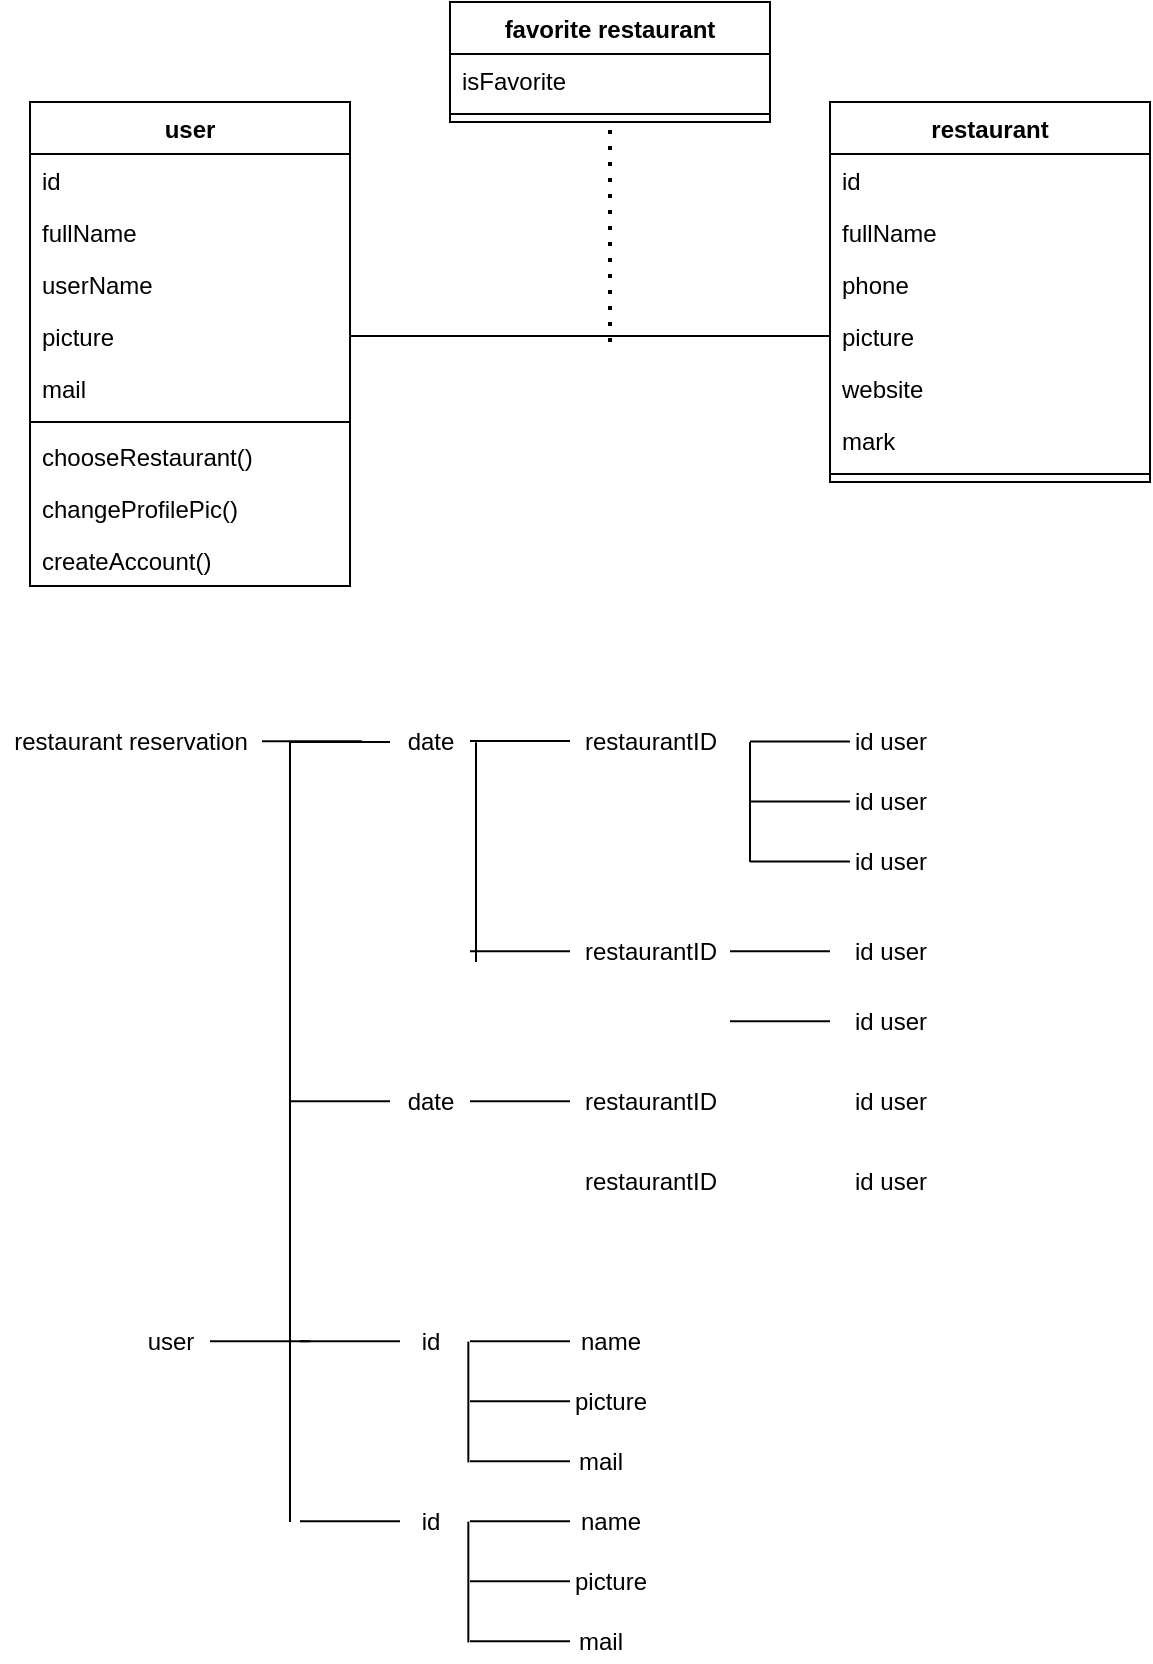 <mxfile version="14.7.1" type="device"><diagram id="6CJuvfaADX7g8NvFPGrE" name="Page-1"><mxGraphModel dx="825" dy="483" grid="1" gridSize="10" guides="1" tooltips="1" connect="1" arrows="1" fold="1" page="1" pageScale="1" pageWidth="827" pageHeight="1169" math="0" shadow="0"><root><mxCell id="0"/><mxCell id="1" parent="0"/><mxCell id="3WLeVdbySLHez7lMusNw-5" value="user" style="swimlane;fontStyle=1;align=center;verticalAlign=top;childLayout=stackLayout;horizontal=1;startSize=26;horizontalStack=0;resizeParent=1;resizeParentMax=0;resizeLast=0;collapsible=1;marginBottom=0;" parent="1" vertex="1"><mxGeometry x="310" y="170" width="160" height="242" as="geometry"/></mxCell><mxCell id="3WLeVdbySLHez7lMusNw-6" value="id" style="text;strokeColor=none;fillColor=none;align=left;verticalAlign=top;spacingLeft=4;spacingRight=4;overflow=hidden;rotatable=0;points=[[0,0.5],[1,0.5]];portConstraint=eastwest;" parent="3WLeVdbySLHez7lMusNw-5" vertex="1"><mxGeometry y="26" width="160" height="26" as="geometry"/></mxCell><mxCell id="3WLeVdbySLHez7lMusNw-11" value="fullName" style="text;strokeColor=none;fillColor=none;align=left;verticalAlign=top;spacingLeft=4;spacingRight=4;overflow=hidden;rotatable=0;points=[[0,0.5],[1,0.5]];portConstraint=eastwest;" parent="3WLeVdbySLHez7lMusNw-5" vertex="1"><mxGeometry y="52" width="160" height="26" as="geometry"/></mxCell><mxCell id="3WLeVdbySLHez7lMusNw-16" value="userName" style="text;strokeColor=none;fillColor=none;align=left;verticalAlign=top;spacingLeft=4;spacingRight=4;overflow=hidden;rotatable=0;points=[[0,0.5],[1,0.5]];portConstraint=eastwest;" parent="3WLeVdbySLHez7lMusNw-5" vertex="1"><mxGeometry y="78" width="160" height="26" as="geometry"/></mxCell><mxCell id="3WLeVdbySLHez7lMusNw-10" value="picture" style="text;strokeColor=none;fillColor=none;align=left;verticalAlign=top;spacingLeft=4;spacingRight=4;overflow=hidden;rotatable=0;points=[[0,0.5],[1,0.5]];portConstraint=eastwest;" parent="3WLeVdbySLHez7lMusNw-5" vertex="1"><mxGeometry y="104" width="160" height="26" as="geometry"/></mxCell><mxCell id="3WLeVdbySLHez7lMusNw-12" value="mail" style="text;strokeColor=none;fillColor=none;align=left;verticalAlign=top;spacingLeft=4;spacingRight=4;overflow=hidden;rotatable=0;points=[[0,0.5],[1,0.5]];portConstraint=eastwest;" parent="3WLeVdbySLHez7lMusNw-5" vertex="1"><mxGeometry y="130" width="160" height="26" as="geometry"/></mxCell><mxCell id="3WLeVdbySLHez7lMusNw-7" value="" style="line;strokeWidth=1;fillColor=none;align=left;verticalAlign=middle;spacingTop=-1;spacingLeft=3;spacingRight=3;rotatable=0;labelPosition=right;points=[];portConstraint=eastwest;" parent="3WLeVdbySLHez7lMusNw-5" vertex="1"><mxGeometry y="156" width="160" height="8" as="geometry"/></mxCell><mxCell id="3WLeVdbySLHez7lMusNw-8" value="chooseRestaurant()" style="text;strokeColor=none;fillColor=none;align=left;verticalAlign=top;spacingLeft=4;spacingRight=4;overflow=hidden;rotatable=0;points=[[0,0.5],[1,0.5]];portConstraint=eastwest;" parent="3WLeVdbySLHez7lMusNw-5" vertex="1"><mxGeometry y="164" width="160" height="26" as="geometry"/></mxCell><mxCell id="3WLeVdbySLHez7lMusNw-13" value="changeProfilePic()" style="text;strokeColor=none;fillColor=none;align=left;verticalAlign=top;spacingLeft=4;spacingRight=4;overflow=hidden;rotatable=0;points=[[0,0.5],[1,0.5]];portConstraint=eastwest;" parent="3WLeVdbySLHez7lMusNw-5" vertex="1"><mxGeometry y="190" width="160" height="26" as="geometry"/></mxCell><mxCell id="3WLeVdbySLHez7lMusNw-17" value="createAccount()" style="text;strokeColor=none;fillColor=none;align=left;verticalAlign=top;spacingLeft=4;spacingRight=4;overflow=hidden;rotatable=0;points=[[0,0.5],[1,0.5]];portConstraint=eastwest;" parent="3WLeVdbySLHez7lMusNw-5" vertex="1"><mxGeometry y="216" width="160" height="26" as="geometry"/></mxCell><mxCell id="3WLeVdbySLHez7lMusNw-18" value="restaurant" style="swimlane;fontStyle=1;align=center;verticalAlign=top;childLayout=stackLayout;horizontal=1;startSize=26;horizontalStack=0;resizeParent=1;resizeParentMax=0;resizeLast=0;collapsible=1;marginBottom=0;" parent="1" vertex="1"><mxGeometry x="710" y="170" width="160" height="190" as="geometry"/></mxCell><mxCell id="3WLeVdbySLHez7lMusNw-19" value="id" style="text;strokeColor=none;fillColor=none;align=left;verticalAlign=top;spacingLeft=4;spacingRight=4;overflow=hidden;rotatable=0;points=[[0,0.5],[1,0.5]];portConstraint=eastwest;" parent="3WLeVdbySLHez7lMusNw-18" vertex="1"><mxGeometry y="26" width="160" height="26" as="geometry"/></mxCell><mxCell id="3WLeVdbySLHez7lMusNw-20" value="fullName" style="text;strokeColor=none;fillColor=none;align=left;verticalAlign=top;spacingLeft=4;spacingRight=4;overflow=hidden;rotatable=0;points=[[0,0.5],[1,0.5]];portConstraint=eastwest;" parent="3WLeVdbySLHez7lMusNw-18" vertex="1"><mxGeometry y="52" width="160" height="26" as="geometry"/></mxCell><mxCell id="3WLeVdbySLHez7lMusNw-21" value="phone" style="text;strokeColor=none;fillColor=none;align=left;verticalAlign=top;spacingLeft=4;spacingRight=4;overflow=hidden;rotatable=0;points=[[0,0.5],[1,0.5]];portConstraint=eastwest;" parent="3WLeVdbySLHez7lMusNw-18" vertex="1"><mxGeometry y="78" width="160" height="26" as="geometry"/></mxCell><mxCell id="3WLeVdbySLHez7lMusNw-22" value="picture" style="text;strokeColor=none;fillColor=none;align=left;verticalAlign=top;spacingLeft=4;spacingRight=4;overflow=hidden;rotatable=0;points=[[0,0.5],[1,0.5]];portConstraint=eastwest;" parent="3WLeVdbySLHez7lMusNw-18" vertex="1"><mxGeometry y="104" width="160" height="26" as="geometry"/></mxCell><mxCell id="3WLeVdbySLHez7lMusNw-28" value="website" style="text;strokeColor=none;fillColor=none;align=left;verticalAlign=top;spacingLeft=4;spacingRight=4;overflow=hidden;rotatable=0;points=[[0,0.5],[1,0.5]];portConstraint=eastwest;" parent="3WLeVdbySLHez7lMusNw-18" vertex="1"><mxGeometry y="130" width="160" height="26" as="geometry"/></mxCell><mxCell id="3WLeVdbySLHez7lMusNw-23" value="mark" style="text;strokeColor=none;fillColor=none;align=left;verticalAlign=top;spacingLeft=4;spacingRight=4;overflow=hidden;rotatable=0;points=[[0,0.5],[1,0.5]];portConstraint=eastwest;" parent="3WLeVdbySLHez7lMusNw-18" vertex="1"><mxGeometry y="156" width="160" height="26" as="geometry"/></mxCell><mxCell id="3WLeVdbySLHez7lMusNw-24" value="" style="line;strokeWidth=1;fillColor=none;align=left;verticalAlign=middle;spacingTop=-1;spacingLeft=3;spacingRight=3;rotatable=0;labelPosition=right;points=[];portConstraint=eastwest;" parent="3WLeVdbySLHez7lMusNw-18" vertex="1"><mxGeometry y="182" width="160" height="8" as="geometry"/></mxCell><mxCell id="3WLeVdbySLHez7lMusNw-29" style="edgeStyle=orthogonalEdgeStyle;rounded=0;orthogonalLoop=1;jettySize=auto;html=1;entryX=0;entryY=0.5;entryDx=0;entryDy=0;endArrow=none;endFill=0;" parent="1" source="3WLeVdbySLHez7lMusNw-10" target="3WLeVdbySLHez7lMusNw-22" edge="1"><mxGeometry relative="1" as="geometry"/></mxCell><mxCell id="3WLeVdbySLHez7lMusNw-30" value="favorite restaurant" style="swimlane;fontStyle=1;align=center;verticalAlign=top;childLayout=stackLayout;horizontal=1;startSize=26;horizontalStack=0;resizeParent=1;resizeParentMax=0;resizeLast=0;collapsible=1;marginBottom=0;" parent="1" vertex="1"><mxGeometry x="520" y="120" width="160" height="60" as="geometry"/></mxCell><mxCell id="3WLeVdbySLHez7lMusNw-31" value="isFavorite" style="text;strokeColor=none;fillColor=none;align=left;verticalAlign=top;spacingLeft=4;spacingRight=4;overflow=hidden;rotatable=0;points=[[0,0.5],[1,0.5]];portConstraint=eastwest;" parent="3WLeVdbySLHez7lMusNw-30" vertex="1"><mxGeometry y="26" width="160" height="26" as="geometry"/></mxCell><mxCell id="3WLeVdbySLHez7lMusNw-36" value="" style="line;strokeWidth=1;fillColor=none;align=left;verticalAlign=middle;spacingTop=-1;spacingLeft=3;spacingRight=3;rotatable=0;labelPosition=right;points=[];portConstraint=eastwest;" parent="3WLeVdbySLHez7lMusNw-30" vertex="1"><mxGeometry y="52" width="160" height="8" as="geometry"/></mxCell><mxCell id="3WLeVdbySLHez7lMusNw-40" value="" style="endArrow=none;dashed=1;html=1;dashPattern=1 3;strokeWidth=2;entryX=0.5;entryY=1;entryDx=0;entryDy=0;" parent="1" target="3WLeVdbySLHez7lMusNw-30" edge="1"><mxGeometry width="50" height="50" relative="1" as="geometry"><mxPoint x="600" y="290" as="sourcePoint"/><mxPoint x="650" y="340" as="targetPoint"/></mxGeometry></mxCell><mxCell id="FOGRy2IG7KG8YFxZM2q7-1" value="restaurant reservation" style="text;html=1;align=center;verticalAlign=middle;resizable=0;points=[];autosize=1;strokeColor=none;" vertex="1" parent="1"><mxGeometry x="295" y="480" width="130" height="20" as="geometry"/></mxCell><mxCell id="FOGRy2IG7KG8YFxZM2q7-2" value="date" style="text;html=1;align=center;verticalAlign=middle;resizable=0;points=[];autosize=1;strokeColor=none;" vertex="1" parent="1"><mxGeometry x="490" y="480" width="40" height="20" as="geometry"/></mxCell><mxCell id="FOGRy2IG7KG8YFxZM2q7-3" value="restaurantID" style="text;html=1;align=center;verticalAlign=middle;resizable=0;points=[];autosize=1;strokeColor=none;" vertex="1" parent="1"><mxGeometry x="580" y="480" width="80" height="20" as="geometry"/></mxCell><mxCell id="FOGRy2IG7KG8YFxZM2q7-4" value="id user" style="text;html=1;align=center;verticalAlign=middle;resizable=0;points=[];autosize=1;strokeColor=none;" vertex="1" parent="1"><mxGeometry x="715" y="480" width="50" height="20" as="geometry"/></mxCell><mxCell id="FOGRy2IG7KG8YFxZM2q7-5" value="id user" style="text;html=1;align=center;verticalAlign=middle;resizable=0;points=[];autosize=1;strokeColor=none;" vertex="1" parent="1"><mxGeometry x="715" y="510" width="50" height="20" as="geometry"/></mxCell><mxCell id="FOGRy2IG7KG8YFxZM2q7-6" value="id user" style="text;html=1;align=center;verticalAlign=middle;resizable=0;points=[];autosize=1;strokeColor=none;" vertex="1" parent="1"><mxGeometry x="715" y="540" width="50" height="20" as="geometry"/></mxCell><mxCell id="FOGRy2IG7KG8YFxZM2q7-7" value="restaurantID" style="text;html=1;align=center;verticalAlign=middle;resizable=0;points=[];autosize=1;strokeColor=none;" vertex="1" parent="1"><mxGeometry x="580" y="585" width="80" height="20" as="geometry"/></mxCell><mxCell id="FOGRy2IG7KG8YFxZM2q7-8" value="id user" style="text;html=1;align=center;verticalAlign=middle;resizable=0;points=[];autosize=1;strokeColor=none;" vertex="1" parent="1"><mxGeometry x="715" y="585" width="50" height="20" as="geometry"/></mxCell><mxCell id="FOGRy2IG7KG8YFxZM2q7-9" value="id user" style="text;html=1;align=center;verticalAlign=middle;resizable=0;points=[];autosize=1;strokeColor=none;" vertex="1" parent="1"><mxGeometry x="715" y="620" width="50" height="20" as="geometry"/></mxCell><mxCell id="FOGRy2IG7KG8YFxZM2q7-10" value="date" style="text;html=1;align=center;verticalAlign=middle;resizable=0;points=[];autosize=1;strokeColor=none;" vertex="1" parent="1"><mxGeometry x="490" y="660" width="40" height="20" as="geometry"/></mxCell><mxCell id="FOGRy2IG7KG8YFxZM2q7-11" value="restaurantID" style="text;html=1;align=center;verticalAlign=middle;resizable=0;points=[];autosize=1;strokeColor=none;" vertex="1" parent="1"><mxGeometry x="580" y="660" width="80" height="20" as="geometry"/></mxCell><mxCell id="FOGRy2IG7KG8YFxZM2q7-12" value="id user" style="text;html=1;align=center;verticalAlign=middle;resizable=0;points=[];autosize=1;strokeColor=none;" vertex="1" parent="1"><mxGeometry x="715" y="660" width="50" height="20" as="geometry"/></mxCell><mxCell id="FOGRy2IG7KG8YFxZM2q7-15" value="restaurantID" style="text;html=1;align=center;verticalAlign=middle;resizable=0;points=[];autosize=1;strokeColor=none;" vertex="1" parent="1"><mxGeometry x="580" y="700" width="80" height="20" as="geometry"/></mxCell><mxCell id="FOGRy2IG7KG8YFxZM2q7-16" value="id user" style="text;html=1;align=center;verticalAlign=middle;resizable=0;points=[];autosize=1;strokeColor=none;" vertex="1" parent="1"><mxGeometry x="715" y="700" width="50" height="20" as="geometry"/></mxCell><mxCell id="FOGRy2IG7KG8YFxZM2q7-18" value="user" style="text;html=1;align=center;verticalAlign=middle;resizable=0;points=[];autosize=1;strokeColor=none;" vertex="1" parent="1"><mxGeometry x="360" y="780" width="40" height="20" as="geometry"/></mxCell><mxCell id="FOGRy2IG7KG8YFxZM2q7-19" value="" style="endArrow=none;html=1;" edge="1" parent="1" source="FOGRy2IG7KG8YFxZM2q7-2"><mxGeometry width="50" height="50" relative="1" as="geometry"><mxPoint x="340" y="640" as="sourcePoint"/><mxPoint x="440" y="490" as="targetPoint"/></mxGeometry></mxCell><mxCell id="FOGRy2IG7KG8YFxZM2q7-20" value="" style="endArrow=none;html=1;" edge="1" parent="1"><mxGeometry width="50" height="50" relative="1" as="geometry"><mxPoint x="580" y="489.5" as="sourcePoint"/><mxPoint x="530" y="489.5" as="targetPoint"/></mxGeometry></mxCell><mxCell id="FOGRy2IG7KG8YFxZM2q7-21" value="" style="endArrow=none;html=1;" edge="1" parent="1"><mxGeometry width="50" height="50" relative="1" as="geometry"><mxPoint x="720" y="489.76" as="sourcePoint"/><mxPoint x="670" y="489.76" as="targetPoint"/></mxGeometry></mxCell><mxCell id="FOGRy2IG7KG8YFxZM2q7-22" value="" style="endArrow=none;html=1;" edge="1" parent="1"><mxGeometry width="50" height="50" relative="1" as="geometry"><mxPoint x="670" y="550" as="sourcePoint"/><mxPoint x="670" y="490" as="targetPoint"/></mxGeometry></mxCell><mxCell id="FOGRy2IG7KG8YFxZM2q7-23" value="" style="endArrow=none;html=1;" edge="1" parent="1"><mxGeometry width="50" height="50" relative="1" as="geometry"><mxPoint x="720" y="519.76" as="sourcePoint"/><mxPoint x="670" y="519.76" as="targetPoint"/></mxGeometry></mxCell><mxCell id="FOGRy2IG7KG8YFxZM2q7-24" value="" style="endArrow=none;html=1;" edge="1" parent="1"><mxGeometry width="50" height="50" relative="1" as="geometry"><mxPoint x="720" y="549.76" as="sourcePoint"/><mxPoint x="670" y="549.76" as="targetPoint"/></mxGeometry></mxCell><mxCell id="FOGRy2IG7KG8YFxZM2q7-25" value="" style="endArrow=none;html=1;" edge="1" parent="1"><mxGeometry width="50" height="50" relative="1" as="geometry"><mxPoint x="440" y="880" as="sourcePoint"/><mxPoint x="440" y="490" as="targetPoint"/></mxGeometry></mxCell><mxCell id="FOGRy2IG7KG8YFxZM2q7-26" value="" style="endArrow=none;html=1;" edge="1" parent="1"><mxGeometry width="50" height="50" relative="1" as="geometry"><mxPoint x="490" y="669.58" as="sourcePoint"/><mxPoint x="440" y="669.58" as="targetPoint"/></mxGeometry></mxCell><mxCell id="FOGRy2IG7KG8YFxZM2q7-27" value="" style="endArrow=none;html=1;" edge="1" parent="1"><mxGeometry width="50" height="50" relative="1" as="geometry"><mxPoint x="580" y="669.58" as="sourcePoint"/><mxPoint x="530" y="669.58" as="targetPoint"/></mxGeometry></mxCell><mxCell id="FOGRy2IG7KG8YFxZM2q7-28" value="" style="endArrow=none;html=1;entryX=1.075;entryY=0.508;entryDx=0;entryDy=0;entryPerimeter=0;" edge="1" parent="1" target="FOGRy2IG7KG8YFxZM2q7-2"><mxGeometry width="50" height="50" relative="1" as="geometry"><mxPoint x="533" y="600" as="sourcePoint"/><mxPoint x="530" y="519.58" as="targetPoint"/></mxGeometry></mxCell><mxCell id="FOGRy2IG7KG8YFxZM2q7-29" value="" style="endArrow=none;html=1;" edge="1" parent="1"><mxGeometry width="50" height="50" relative="1" as="geometry"><mxPoint x="580" y="594.58" as="sourcePoint"/><mxPoint x="530" y="594.58" as="targetPoint"/></mxGeometry></mxCell><mxCell id="FOGRy2IG7KG8YFxZM2q7-30" value="" style="endArrow=none;html=1;" edge="1" parent="1"><mxGeometry width="50" height="50" relative="1" as="geometry"><mxPoint x="710" y="594.58" as="sourcePoint"/><mxPoint x="660" y="594.58" as="targetPoint"/></mxGeometry></mxCell><mxCell id="FOGRy2IG7KG8YFxZM2q7-31" value="" style="endArrow=none;html=1;" edge="1" parent="1"><mxGeometry width="50" height="50" relative="1" as="geometry"><mxPoint x="710" y="629.58" as="sourcePoint"/><mxPoint x="660" y="629.58" as="targetPoint"/></mxGeometry></mxCell><mxCell id="FOGRy2IG7KG8YFxZM2q7-32" value="id" style="text;html=1;align=center;verticalAlign=middle;resizable=0;points=[];autosize=1;strokeColor=none;" vertex="1" parent="1"><mxGeometry x="495" y="780" width="30" height="20" as="geometry"/></mxCell><mxCell id="FOGRy2IG7KG8YFxZM2q7-33" value="id" style="text;html=1;align=center;verticalAlign=middle;resizable=0;points=[];autosize=1;strokeColor=none;" vertex="1" parent="1"><mxGeometry x="495" y="870" width="30" height="20" as="geometry"/></mxCell><mxCell id="FOGRy2IG7KG8YFxZM2q7-34" value="name" style="text;html=1;align=center;verticalAlign=middle;resizable=0;points=[];autosize=1;strokeColor=none;" vertex="1" parent="1"><mxGeometry x="575" y="780" width="50" height="20" as="geometry"/></mxCell><mxCell id="FOGRy2IG7KG8YFxZM2q7-35" value="picture" style="text;html=1;align=center;verticalAlign=middle;resizable=0;points=[];autosize=1;strokeColor=none;" vertex="1" parent="1"><mxGeometry x="575" y="810" width="50" height="20" as="geometry"/></mxCell><mxCell id="FOGRy2IG7KG8YFxZM2q7-36" value="mail" style="text;html=1;align=center;verticalAlign=middle;resizable=0;points=[];autosize=1;strokeColor=none;" vertex="1" parent="1"><mxGeometry x="575" y="840" width="40" height="20" as="geometry"/></mxCell><mxCell id="FOGRy2IG7KG8YFxZM2q7-37" value="name" style="text;html=1;align=center;verticalAlign=middle;resizable=0;points=[];autosize=1;strokeColor=none;" vertex="1" parent="1"><mxGeometry x="575" y="870" width="50" height="20" as="geometry"/></mxCell><mxCell id="FOGRy2IG7KG8YFxZM2q7-38" value="picture" style="text;html=1;align=center;verticalAlign=middle;resizable=0;points=[];autosize=1;strokeColor=none;" vertex="1" parent="1"><mxGeometry x="575" y="900" width="50" height="20" as="geometry"/></mxCell><mxCell id="FOGRy2IG7KG8YFxZM2q7-39" value="mail" style="text;html=1;align=center;verticalAlign=middle;resizable=0;points=[];autosize=1;strokeColor=none;" vertex="1" parent="1"><mxGeometry x="575" y="930" width="40" height="20" as="geometry"/></mxCell><mxCell id="FOGRy2IG7KG8YFxZM2q7-40" value="" style="endArrow=none;html=1;" edge="1" parent="1"><mxGeometry width="50" height="50" relative="1" as="geometry"><mxPoint x="495" y="789.58" as="sourcePoint"/><mxPoint x="445" y="789.58" as="targetPoint"/></mxGeometry></mxCell><mxCell id="FOGRy2IG7KG8YFxZM2q7-41" value="" style="endArrow=none;html=1;" edge="1" parent="1"><mxGeometry width="50" height="50" relative="1" as="geometry"><mxPoint x="495" y="879.58" as="sourcePoint"/><mxPoint x="445" y="879.58" as="targetPoint"/></mxGeometry></mxCell><mxCell id="FOGRy2IG7KG8YFxZM2q7-42" value="" style="endArrow=none;html=1;" edge="1" parent="1"><mxGeometry width="50" height="50" relative="1" as="geometry"><mxPoint x="580" y="789.58" as="sourcePoint"/><mxPoint x="530" y="789.58" as="targetPoint"/></mxGeometry></mxCell><mxCell id="FOGRy2IG7KG8YFxZM2q7-43" value="" style="endArrow=none;html=1;" edge="1" parent="1"><mxGeometry width="50" height="50" relative="1" as="geometry"><mxPoint x="580" y="819.58" as="sourcePoint"/><mxPoint x="530" y="819.58" as="targetPoint"/></mxGeometry></mxCell><mxCell id="FOGRy2IG7KG8YFxZM2q7-44" value="" style="endArrow=none;html=1;" edge="1" parent="1"><mxGeometry width="50" height="50" relative="1" as="geometry"><mxPoint x="580" y="849.58" as="sourcePoint"/><mxPoint x="530" y="849.58" as="targetPoint"/></mxGeometry></mxCell><mxCell id="FOGRy2IG7KG8YFxZM2q7-45" value="" style="endArrow=none;html=1;" edge="1" parent="1"><mxGeometry width="50" height="50" relative="1" as="geometry"><mxPoint x="580" y="879.58" as="sourcePoint"/><mxPoint x="530" y="879.58" as="targetPoint"/></mxGeometry></mxCell><mxCell id="FOGRy2IG7KG8YFxZM2q7-46" value="" style="endArrow=none;html=1;" edge="1" parent="1"><mxGeometry width="50" height="50" relative="1" as="geometry"><mxPoint x="580" y="909.58" as="sourcePoint"/><mxPoint x="530" y="909.58" as="targetPoint"/></mxGeometry></mxCell><mxCell id="FOGRy2IG7KG8YFxZM2q7-47" value="" style="endArrow=none;html=1;" edge="1" parent="1"><mxGeometry width="50" height="50" relative="1" as="geometry"><mxPoint x="580" y="939.58" as="sourcePoint"/><mxPoint x="530" y="939.58" as="targetPoint"/></mxGeometry></mxCell><mxCell id="FOGRy2IG7KG8YFxZM2q7-48" value="" style="endArrow=none;html=1;" edge="1" parent="1"><mxGeometry width="50" height="50" relative="1" as="geometry"><mxPoint x="529.17" y="850.21" as="sourcePoint"/><mxPoint x="529.17" y="789.79" as="targetPoint"/></mxGeometry></mxCell><mxCell id="FOGRy2IG7KG8YFxZM2q7-49" value="" style="endArrow=none;html=1;" edge="1" parent="1"><mxGeometry width="50" height="50" relative="1" as="geometry"><mxPoint x="529.17" y="940.21" as="sourcePoint"/><mxPoint x="529.17" y="879.79" as="targetPoint"/></mxGeometry></mxCell><mxCell id="FOGRy2IG7KG8YFxZM2q7-50" value="" style="endArrow=none;html=1;" edge="1" parent="1"><mxGeometry width="50" height="50" relative="1" as="geometry"><mxPoint x="476" y="489.58" as="sourcePoint"/><mxPoint x="426" y="489.58" as="targetPoint"/></mxGeometry></mxCell><mxCell id="FOGRy2IG7KG8YFxZM2q7-51" value="" style="endArrow=none;html=1;" edge="1" parent="1"><mxGeometry width="50" height="50" relative="1" as="geometry"><mxPoint x="450" y="789.58" as="sourcePoint"/><mxPoint x="400" y="789.58" as="targetPoint"/></mxGeometry></mxCell></root></mxGraphModel></diagram></mxfile>